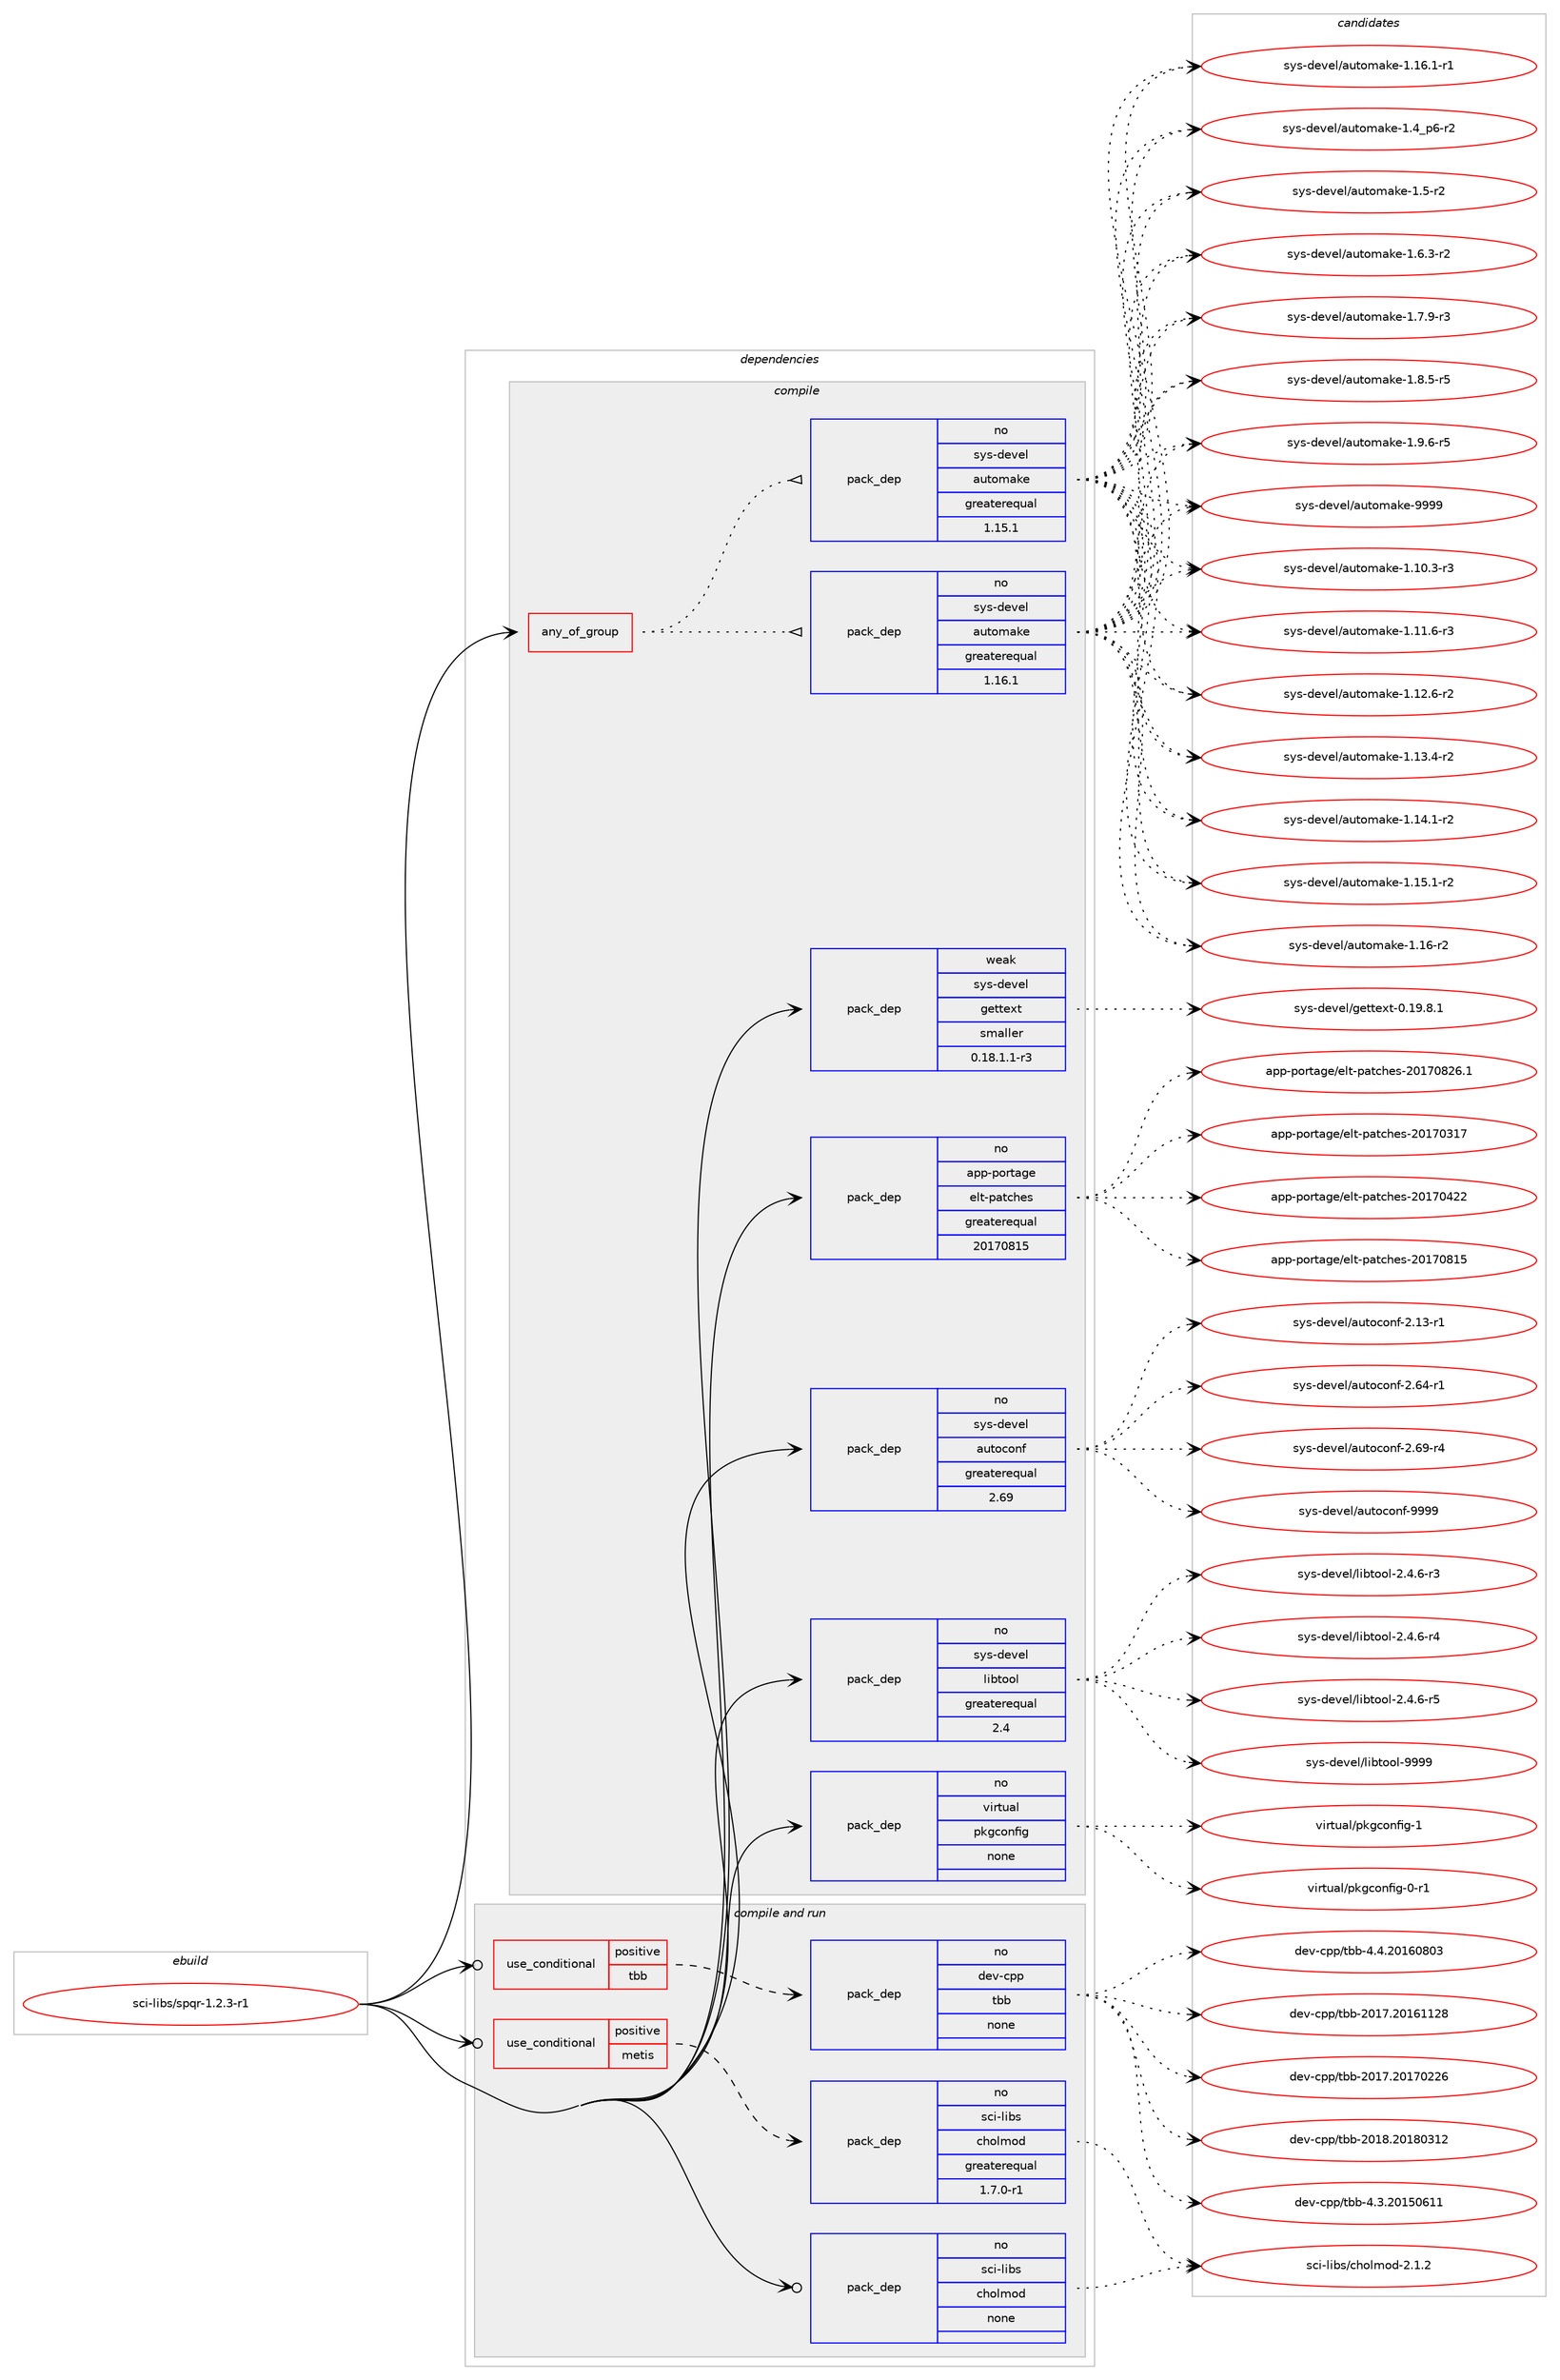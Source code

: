 digraph prolog {

# *************
# Graph options
# *************

newrank=true;
concentrate=true;
compound=true;
graph [rankdir=LR,fontname=Helvetica,fontsize=10,ranksep=1.5];#, ranksep=2.5, nodesep=0.2];
edge  [arrowhead=vee];
node  [fontname=Helvetica,fontsize=10];

# **********
# The ebuild
# **********

subgraph cluster_leftcol {
color=gray;
rank=same;
label=<<i>ebuild</i>>;
id [label="sci-libs/spqr-1.2.3-r1", color=red, width=4, href="../sci-libs/spqr-1.2.3-r1.svg"];
}

# ****************
# The dependencies
# ****************

subgraph cluster_midcol {
color=gray;
label=<<i>dependencies</i>>;
subgraph cluster_compile {
fillcolor="#eeeeee";
style=filled;
label=<<i>compile</i>>;
subgraph any26958 {
dependency1696469 [label=<<TABLE BORDER="0" CELLBORDER="1" CELLSPACING="0" CELLPADDING="4"><TR><TD CELLPADDING="10">any_of_group</TD></TR></TABLE>>, shape=none, color=red];subgraph pack1214524 {
dependency1696470 [label=<<TABLE BORDER="0" CELLBORDER="1" CELLSPACING="0" CELLPADDING="4" WIDTH="220"><TR><TD ROWSPAN="6" CELLPADDING="30">pack_dep</TD></TR><TR><TD WIDTH="110">no</TD></TR><TR><TD>sys-devel</TD></TR><TR><TD>automake</TD></TR><TR><TD>greaterequal</TD></TR><TR><TD>1.16.1</TD></TR></TABLE>>, shape=none, color=blue];
}
dependency1696469:e -> dependency1696470:w [weight=20,style="dotted",arrowhead="oinv"];
subgraph pack1214525 {
dependency1696471 [label=<<TABLE BORDER="0" CELLBORDER="1" CELLSPACING="0" CELLPADDING="4" WIDTH="220"><TR><TD ROWSPAN="6" CELLPADDING="30">pack_dep</TD></TR><TR><TD WIDTH="110">no</TD></TR><TR><TD>sys-devel</TD></TR><TR><TD>automake</TD></TR><TR><TD>greaterequal</TD></TR><TR><TD>1.15.1</TD></TR></TABLE>>, shape=none, color=blue];
}
dependency1696469:e -> dependency1696471:w [weight=20,style="dotted",arrowhead="oinv"];
}
id:e -> dependency1696469:w [weight=20,style="solid",arrowhead="vee"];
subgraph pack1214526 {
dependency1696472 [label=<<TABLE BORDER="0" CELLBORDER="1" CELLSPACING="0" CELLPADDING="4" WIDTH="220"><TR><TD ROWSPAN="6" CELLPADDING="30">pack_dep</TD></TR><TR><TD WIDTH="110">no</TD></TR><TR><TD>app-portage</TD></TR><TR><TD>elt-patches</TD></TR><TR><TD>greaterequal</TD></TR><TR><TD>20170815</TD></TR></TABLE>>, shape=none, color=blue];
}
id:e -> dependency1696472:w [weight=20,style="solid",arrowhead="vee"];
subgraph pack1214527 {
dependency1696473 [label=<<TABLE BORDER="0" CELLBORDER="1" CELLSPACING="0" CELLPADDING="4" WIDTH="220"><TR><TD ROWSPAN="6" CELLPADDING="30">pack_dep</TD></TR><TR><TD WIDTH="110">no</TD></TR><TR><TD>sys-devel</TD></TR><TR><TD>autoconf</TD></TR><TR><TD>greaterequal</TD></TR><TR><TD>2.69</TD></TR></TABLE>>, shape=none, color=blue];
}
id:e -> dependency1696473:w [weight=20,style="solid",arrowhead="vee"];
subgraph pack1214528 {
dependency1696474 [label=<<TABLE BORDER="0" CELLBORDER="1" CELLSPACING="0" CELLPADDING="4" WIDTH="220"><TR><TD ROWSPAN="6" CELLPADDING="30">pack_dep</TD></TR><TR><TD WIDTH="110">no</TD></TR><TR><TD>sys-devel</TD></TR><TR><TD>libtool</TD></TR><TR><TD>greaterequal</TD></TR><TR><TD>2.4</TD></TR></TABLE>>, shape=none, color=blue];
}
id:e -> dependency1696474:w [weight=20,style="solid",arrowhead="vee"];
subgraph pack1214529 {
dependency1696475 [label=<<TABLE BORDER="0" CELLBORDER="1" CELLSPACING="0" CELLPADDING="4" WIDTH="220"><TR><TD ROWSPAN="6" CELLPADDING="30">pack_dep</TD></TR><TR><TD WIDTH="110">no</TD></TR><TR><TD>virtual</TD></TR><TR><TD>pkgconfig</TD></TR><TR><TD>none</TD></TR><TR><TD></TD></TR></TABLE>>, shape=none, color=blue];
}
id:e -> dependency1696475:w [weight=20,style="solid",arrowhead="vee"];
subgraph pack1214530 {
dependency1696476 [label=<<TABLE BORDER="0" CELLBORDER="1" CELLSPACING="0" CELLPADDING="4" WIDTH="220"><TR><TD ROWSPAN="6" CELLPADDING="30">pack_dep</TD></TR><TR><TD WIDTH="110">weak</TD></TR><TR><TD>sys-devel</TD></TR><TR><TD>gettext</TD></TR><TR><TD>smaller</TD></TR><TR><TD>0.18.1.1-r3</TD></TR></TABLE>>, shape=none, color=blue];
}
id:e -> dependency1696476:w [weight=20,style="solid",arrowhead="vee"];
}
subgraph cluster_compileandrun {
fillcolor="#eeeeee";
style=filled;
label=<<i>compile and run</i>>;
subgraph cond454135 {
dependency1696477 [label=<<TABLE BORDER="0" CELLBORDER="1" CELLSPACING="0" CELLPADDING="4"><TR><TD ROWSPAN="3" CELLPADDING="10">use_conditional</TD></TR><TR><TD>positive</TD></TR><TR><TD>metis</TD></TR></TABLE>>, shape=none, color=red];
subgraph pack1214531 {
dependency1696478 [label=<<TABLE BORDER="0" CELLBORDER="1" CELLSPACING="0" CELLPADDING="4" WIDTH="220"><TR><TD ROWSPAN="6" CELLPADDING="30">pack_dep</TD></TR><TR><TD WIDTH="110">no</TD></TR><TR><TD>sci-libs</TD></TR><TR><TD>cholmod</TD></TR><TR><TD>greaterequal</TD></TR><TR><TD>1.7.0-r1</TD></TR></TABLE>>, shape=none, color=blue];
}
dependency1696477:e -> dependency1696478:w [weight=20,style="dashed",arrowhead="vee"];
}
id:e -> dependency1696477:w [weight=20,style="solid",arrowhead="odotvee"];
subgraph cond454136 {
dependency1696479 [label=<<TABLE BORDER="0" CELLBORDER="1" CELLSPACING="0" CELLPADDING="4"><TR><TD ROWSPAN="3" CELLPADDING="10">use_conditional</TD></TR><TR><TD>positive</TD></TR><TR><TD>tbb</TD></TR></TABLE>>, shape=none, color=red];
subgraph pack1214532 {
dependency1696480 [label=<<TABLE BORDER="0" CELLBORDER="1" CELLSPACING="0" CELLPADDING="4" WIDTH="220"><TR><TD ROWSPAN="6" CELLPADDING="30">pack_dep</TD></TR><TR><TD WIDTH="110">no</TD></TR><TR><TD>dev-cpp</TD></TR><TR><TD>tbb</TD></TR><TR><TD>none</TD></TR><TR><TD></TD></TR></TABLE>>, shape=none, color=blue];
}
dependency1696479:e -> dependency1696480:w [weight=20,style="dashed",arrowhead="vee"];
}
id:e -> dependency1696479:w [weight=20,style="solid",arrowhead="odotvee"];
subgraph pack1214533 {
dependency1696481 [label=<<TABLE BORDER="0" CELLBORDER="1" CELLSPACING="0" CELLPADDING="4" WIDTH="220"><TR><TD ROWSPAN="6" CELLPADDING="30">pack_dep</TD></TR><TR><TD WIDTH="110">no</TD></TR><TR><TD>sci-libs</TD></TR><TR><TD>cholmod</TD></TR><TR><TD>none</TD></TR><TR><TD></TD></TR></TABLE>>, shape=none, color=blue];
}
id:e -> dependency1696481:w [weight=20,style="solid",arrowhead="odotvee"];
}
subgraph cluster_run {
fillcolor="#eeeeee";
style=filled;
label=<<i>run</i>>;
}
}

# **************
# The candidates
# **************

subgraph cluster_choices {
rank=same;
color=gray;
label=<<i>candidates</i>>;

subgraph choice1214524 {
color=black;
nodesep=1;
choice11512111545100101118101108479711711611110997107101454946494846514511451 [label="sys-devel/automake-1.10.3-r3", color=red, width=4,href="../sys-devel/automake-1.10.3-r3.svg"];
choice11512111545100101118101108479711711611110997107101454946494946544511451 [label="sys-devel/automake-1.11.6-r3", color=red, width=4,href="../sys-devel/automake-1.11.6-r3.svg"];
choice11512111545100101118101108479711711611110997107101454946495046544511450 [label="sys-devel/automake-1.12.6-r2", color=red, width=4,href="../sys-devel/automake-1.12.6-r2.svg"];
choice11512111545100101118101108479711711611110997107101454946495146524511450 [label="sys-devel/automake-1.13.4-r2", color=red, width=4,href="../sys-devel/automake-1.13.4-r2.svg"];
choice11512111545100101118101108479711711611110997107101454946495246494511450 [label="sys-devel/automake-1.14.1-r2", color=red, width=4,href="../sys-devel/automake-1.14.1-r2.svg"];
choice11512111545100101118101108479711711611110997107101454946495346494511450 [label="sys-devel/automake-1.15.1-r2", color=red, width=4,href="../sys-devel/automake-1.15.1-r2.svg"];
choice1151211154510010111810110847971171161111099710710145494649544511450 [label="sys-devel/automake-1.16-r2", color=red, width=4,href="../sys-devel/automake-1.16-r2.svg"];
choice11512111545100101118101108479711711611110997107101454946495446494511449 [label="sys-devel/automake-1.16.1-r1", color=red, width=4,href="../sys-devel/automake-1.16.1-r1.svg"];
choice115121115451001011181011084797117116111109971071014549465295112544511450 [label="sys-devel/automake-1.4_p6-r2", color=red, width=4,href="../sys-devel/automake-1.4_p6-r2.svg"];
choice11512111545100101118101108479711711611110997107101454946534511450 [label="sys-devel/automake-1.5-r2", color=red, width=4,href="../sys-devel/automake-1.5-r2.svg"];
choice115121115451001011181011084797117116111109971071014549465446514511450 [label="sys-devel/automake-1.6.3-r2", color=red, width=4,href="../sys-devel/automake-1.6.3-r2.svg"];
choice115121115451001011181011084797117116111109971071014549465546574511451 [label="sys-devel/automake-1.7.9-r3", color=red, width=4,href="../sys-devel/automake-1.7.9-r3.svg"];
choice115121115451001011181011084797117116111109971071014549465646534511453 [label="sys-devel/automake-1.8.5-r5", color=red, width=4,href="../sys-devel/automake-1.8.5-r5.svg"];
choice115121115451001011181011084797117116111109971071014549465746544511453 [label="sys-devel/automake-1.9.6-r5", color=red, width=4,href="../sys-devel/automake-1.9.6-r5.svg"];
choice115121115451001011181011084797117116111109971071014557575757 [label="sys-devel/automake-9999", color=red, width=4,href="../sys-devel/automake-9999.svg"];
dependency1696470:e -> choice11512111545100101118101108479711711611110997107101454946494846514511451:w [style=dotted,weight="100"];
dependency1696470:e -> choice11512111545100101118101108479711711611110997107101454946494946544511451:w [style=dotted,weight="100"];
dependency1696470:e -> choice11512111545100101118101108479711711611110997107101454946495046544511450:w [style=dotted,weight="100"];
dependency1696470:e -> choice11512111545100101118101108479711711611110997107101454946495146524511450:w [style=dotted,weight="100"];
dependency1696470:e -> choice11512111545100101118101108479711711611110997107101454946495246494511450:w [style=dotted,weight="100"];
dependency1696470:e -> choice11512111545100101118101108479711711611110997107101454946495346494511450:w [style=dotted,weight="100"];
dependency1696470:e -> choice1151211154510010111810110847971171161111099710710145494649544511450:w [style=dotted,weight="100"];
dependency1696470:e -> choice11512111545100101118101108479711711611110997107101454946495446494511449:w [style=dotted,weight="100"];
dependency1696470:e -> choice115121115451001011181011084797117116111109971071014549465295112544511450:w [style=dotted,weight="100"];
dependency1696470:e -> choice11512111545100101118101108479711711611110997107101454946534511450:w [style=dotted,weight="100"];
dependency1696470:e -> choice115121115451001011181011084797117116111109971071014549465446514511450:w [style=dotted,weight="100"];
dependency1696470:e -> choice115121115451001011181011084797117116111109971071014549465546574511451:w [style=dotted,weight="100"];
dependency1696470:e -> choice115121115451001011181011084797117116111109971071014549465646534511453:w [style=dotted,weight="100"];
dependency1696470:e -> choice115121115451001011181011084797117116111109971071014549465746544511453:w [style=dotted,weight="100"];
dependency1696470:e -> choice115121115451001011181011084797117116111109971071014557575757:w [style=dotted,weight="100"];
}
subgraph choice1214525 {
color=black;
nodesep=1;
choice11512111545100101118101108479711711611110997107101454946494846514511451 [label="sys-devel/automake-1.10.3-r3", color=red, width=4,href="../sys-devel/automake-1.10.3-r3.svg"];
choice11512111545100101118101108479711711611110997107101454946494946544511451 [label="sys-devel/automake-1.11.6-r3", color=red, width=4,href="../sys-devel/automake-1.11.6-r3.svg"];
choice11512111545100101118101108479711711611110997107101454946495046544511450 [label="sys-devel/automake-1.12.6-r2", color=red, width=4,href="../sys-devel/automake-1.12.6-r2.svg"];
choice11512111545100101118101108479711711611110997107101454946495146524511450 [label="sys-devel/automake-1.13.4-r2", color=red, width=4,href="../sys-devel/automake-1.13.4-r2.svg"];
choice11512111545100101118101108479711711611110997107101454946495246494511450 [label="sys-devel/automake-1.14.1-r2", color=red, width=4,href="../sys-devel/automake-1.14.1-r2.svg"];
choice11512111545100101118101108479711711611110997107101454946495346494511450 [label="sys-devel/automake-1.15.1-r2", color=red, width=4,href="../sys-devel/automake-1.15.1-r2.svg"];
choice1151211154510010111810110847971171161111099710710145494649544511450 [label="sys-devel/automake-1.16-r2", color=red, width=4,href="../sys-devel/automake-1.16-r2.svg"];
choice11512111545100101118101108479711711611110997107101454946495446494511449 [label="sys-devel/automake-1.16.1-r1", color=red, width=4,href="../sys-devel/automake-1.16.1-r1.svg"];
choice115121115451001011181011084797117116111109971071014549465295112544511450 [label="sys-devel/automake-1.4_p6-r2", color=red, width=4,href="../sys-devel/automake-1.4_p6-r2.svg"];
choice11512111545100101118101108479711711611110997107101454946534511450 [label="sys-devel/automake-1.5-r2", color=red, width=4,href="../sys-devel/automake-1.5-r2.svg"];
choice115121115451001011181011084797117116111109971071014549465446514511450 [label="sys-devel/automake-1.6.3-r2", color=red, width=4,href="../sys-devel/automake-1.6.3-r2.svg"];
choice115121115451001011181011084797117116111109971071014549465546574511451 [label="sys-devel/automake-1.7.9-r3", color=red, width=4,href="../sys-devel/automake-1.7.9-r3.svg"];
choice115121115451001011181011084797117116111109971071014549465646534511453 [label="sys-devel/automake-1.8.5-r5", color=red, width=4,href="../sys-devel/automake-1.8.5-r5.svg"];
choice115121115451001011181011084797117116111109971071014549465746544511453 [label="sys-devel/automake-1.9.6-r5", color=red, width=4,href="../sys-devel/automake-1.9.6-r5.svg"];
choice115121115451001011181011084797117116111109971071014557575757 [label="sys-devel/automake-9999", color=red, width=4,href="../sys-devel/automake-9999.svg"];
dependency1696471:e -> choice11512111545100101118101108479711711611110997107101454946494846514511451:w [style=dotted,weight="100"];
dependency1696471:e -> choice11512111545100101118101108479711711611110997107101454946494946544511451:w [style=dotted,weight="100"];
dependency1696471:e -> choice11512111545100101118101108479711711611110997107101454946495046544511450:w [style=dotted,weight="100"];
dependency1696471:e -> choice11512111545100101118101108479711711611110997107101454946495146524511450:w [style=dotted,weight="100"];
dependency1696471:e -> choice11512111545100101118101108479711711611110997107101454946495246494511450:w [style=dotted,weight="100"];
dependency1696471:e -> choice11512111545100101118101108479711711611110997107101454946495346494511450:w [style=dotted,weight="100"];
dependency1696471:e -> choice1151211154510010111810110847971171161111099710710145494649544511450:w [style=dotted,weight="100"];
dependency1696471:e -> choice11512111545100101118101108479711711611110997107101454946495446494511449:w [style=dotted,weight="100"];
dependency1696471:e -> choice115121115451001011181011084797117116111109971071014549465295112544511450:w [style=dotted,weight="100"];
dependency1696471:e -> choice11512111545100101118101108479711711611110997107101454946534511450:w [style=dotted,weight="100"];
dependency1696471:e -> choice115121115451001011181011084797117116111109971071014549465446514511450:w [style=dotted,weight="100"];
dependency1696471:e -> choice115121115451001011181011084797117116111109971071014549465546574511451:w [style=dotted,weight="100"];
dependency1696471:e -> choice115121115451001011181011084797117116111109971071014549465646534511453:w [style=dotted,weight="100"];
dependency1696471:e -> choice115121115451001011181011084797117116111109971071014549465746544511453:w [style=dotted,weight="100"];
dependency1696471:e -> choice115121115451001011181011084797117116111109971071014557575757:w [style=dotted,weight="100"];
}
subgraph choice1214526 {
color=black;
nodesep=1;
choice97112112451121111141169710310147101108116451129711699104101115455048495548514955 [label="app-portage/elt-patches-20170317", color=red, width=4,href="../app-portage/elt-patches-20170317.svg"];
choice97112112451121111141169710310147101108116451129711699104101115455048495548525050 [label="app-portage/elt-patches-20170422", color=red, width=4,href="../app-portage/elt-patches-20170422.svg"];
choice97112112451121111141169710310147101108116451129711699104101115455048495548564953 [label="app-portage/elt-patches-20170815", color=red, width=4,href="../app-portage/elt-patches-20170815.svg"];
choice971121124511211111411697103101471011081164511297116991041011154550484955485650544649 [label="app-portage/elt-patches-20170826.1", color=red, width=4,href="../app-portage/elt-patches-20170826.1.svg"];
dependency1696472:e -> choice97112112451121111141169710310147101108116451129711699104101115455048495548514955:w [style=dotted,weight="100"];
dependency1696472:e -> choice97112112451121111141169710310147101108116451129711699104101115455048495548525050:w [style=dotted,weight="100"];
dependency1696472:e -> choice97112112451121111141169710310147101108116451129711699104101115455048495548564953:w [style=dotted,weight="100"];
dependency1696472:e -> choice971121124511211111411697103101471011081164511297116991041011154550484955485650544649:w [style=dotted,weight="100"];
}
subgraph choice1214527 {
color=black;
nodesep=1;
choice1151211154510010111810110847971171161119911111010245504649514511449 [label="sys-devel/autoconf-2.13-r1", color=red, width=4,href="../sys-devel/autoconf-2.13-r1.svg"];
choice1151211154510010111810110847971171161119911111010245504654524511449 [label="sys-devel/autoconf-2.64-r1", color=red, width=4,href="../sys-devel/autoconf-2.64-r1.svg"];
choice1151211154510010111810110847971171161119911111010245504654574511452 [label="sys-devel/autoconf-2.69-r4", color=red, width=4,href="../sys-devel/autoconf-2.69-r4.svg"];
choice115121115451001011181011084797117116111991111101024557575757 [label="sys-devel/autoconf-9999", color=red, width=4,href="../sys-devel/autoconf-9999.svg"];
dependency1696473:e -> choice1151211154510010111810110847971171161119911111010245504649514511449:w [style=dotted,weight="100"];
dependency1696473:e -> choice1151211154510010111810110847971171161119911111010245504654524511449:w [style=dotted,weight="100"];
dependency1696473:e -> choice1151211154510010111810110847971171161119911111010245504654574511452:w [style=dotted,weight="100"];
dependency1696473:e -> choice115121115451001011181011084797117116111991111101024557575757:w [style=dotted,weight="100"];
}
subgraph choice1214528 {
color=black;
nodesep=1;
choice1151211154510010111810110847108105981161111111084550465246544511451 [label="sys-devel/libtool-2.4.6-r3", color=red, width=4,href="../sys-devel/libtool-2.4.6-r3.svg"];
choice1151211154510010111810110847108105981161111111084550465246544511452 [label="sys-devel/libtool-2.4.6-r4", color=red, width=4,href="../sys-devel/libtool-2.4.6-r4.svg"];
choice1151211154510010111810110847108105981161111111084550465246544511453 [label="sys-devel/libtool-2.4.6-r5", color=red, width=4,href="../sys-devel/libtool-2.4.6-r5.svg"];
choice1151211154510010111810110847108105981161111111084557575757 [label="sys-devel/libtool-9999", color=red, width=4,href="../sys-devel/libtool-9999.svg"];
dependency1696474:e -> choice1151211154510010111810110847108105981161111111084550465246544511451:w [style=dotted,weight="100"];
dependency1696474:e -> choice1151211154510010111810110847108105981161111111084550465246544511452:w [style=dotted,weight="100"];
dependency1696474:e -> choice1151211154510010111810110847108105981161111111084550465246544511453:w [style=dotted,weight="100"];
dependency1696474:e -> choice1151211154510010111810110847108105981161111111084557575757:w [style=dotted,weight="100"];
}
subgraph choice1214529 {
color=black;
nodesep=1;
choice11810511411611797108471121071039911111010210510345484511449 [label="virtual/pkgconfig-0-r1", color=red, width=4,href="../virtual/pkgconfig-0-r1.svg"];
choice1181051141161179710847112107103991111101021051034549 [label="virtual/pkgconfig-1", color=red, width=4,href="../virtual/pkgconfig-1.svg"];
dependency1696475:e -> choice11810511411611797108471121071039911111010210510345484511449:w [style=dotted,weight="100"];
dependency1696475:e -> choice1181051141161179710847112107103991111101021051034549:w [style=dotted,weight="100"];
}
subgraph choice1214530 {
color=black;
nodesep=1;
choice1151211154510010111810110847103101116116101120116454846495746564649 [label="sys-devel/gettext-0.19.8.1", color=red, width=4,href="../sys-devel/gettext-0.19.8.1.svg"];
dependency1696476:e -> choice1151211154510010111810110847103101116116101120116454846495746564649:w [style=dotted,weight="100"];
}
subgraph choice1214531 {
color=black;
nodesep=1;
choice1159910545108105981154799104111108109111100455046494650 [label="sci-libs/cholmod-2.1.2", color=red, width=4,href="../sci-libs/cholmod-2.1.2.svg"];
dependency1696478:e -> choice1159910545108105981154799104111108109111100455046494650:w [style=dotted,weight="100"];
}
subgraph choice1214532 {
color=black;
nodesep=1;
choice10010111845991121124711698984550484955465048495449495056 [label="dev-cpp/tbb-2017.20161128", color=red, width=4,href="../dev-cpp/tbb-2017.20161128.svg"];
choice10010111845991121124711698984550484955465048495548505054 [label="dev-cpp/tbb-2017.20170226", color=red, width=4,href="../dev-cpp/tbb-2017.20170226.svg"];
choice10010111845991121124711698984550484956465048495648514950 [label="dev-cpp/tbb-2018.20180312", color=red, width=4,href="../dev-cpp/tbb-2018.20180312.svg"];
choice100101118459911211247116989845524651465048495348544949 [label="dev-cpp/tbb-4.3.20150611", color=red, width=4,href="../dev-cpp/tbb-4.3.20150611.svg"];
choice100101118459911211247116989845524652465048495448564851 [label="dev-cpp/tbb-4.4.20160803", color=red, width=4,href="../dev-cpp/tbb-4.4.20160803.svg"];
dependency1696480:e -> choice10010111845991121124711698984550484955465048495449495056:w [style=dotted,weight="100"];
dependency1696480:e -> choice10010111845991121124711698984550484955465048495548505054:w [style=dotted,weight="100"];
dependency1696480:e -> choice10010111845991121124711698984550484956465048495648514950:w [style=dotted,weight="100"];
dependency1696480:e -> choice100101118459911211247116989845524651465048495348544949:w [style=dotted,weight="100"];
dependency1696480:e -> choice100101118459911211247116989845524652465048495448564851:w [style=dotted,weight="100"];
}
subgraph choice1214533 {
color=black;
nodesep=1;
choice1159910545108105981154799104111108109111100455046494650 [label="sci-libs/cholmod-2.1.2", color=red, width=4,href="../sci-libs/cholmod-2.1.2.svg"];
dependency1696481:e -> choice1159910545108105981154799104111108109111100455046494650:w [style=dotted,weight="100"];
}
}

}
